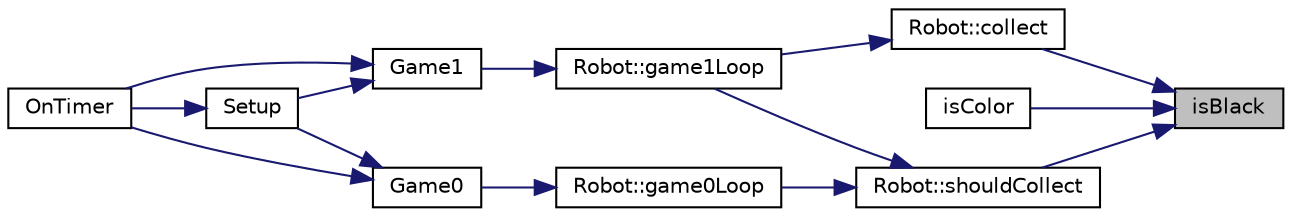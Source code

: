 digraph "isBlack"
{
 // LATEX_PDF_SIZE
  edge [fontname="Helvetica",fontsize="10",labelfontname="Helvetica",labelfontsize="10"];
  node [fontname="Helvetica",fontsize="10",shape=record];
  rankdir="RL";
  Node1 [label="isBlack",height=0.2,width=0.4,color="black", fillcolor="grey75", style="filled", fontcolor="black",tooltip=" "];
  Node1 -> Node2 [dir="back",color="midnightblue",fontsize="10",style="solid",fontname="Helvetica"];
  Node2 [label="Robot::collect",height=0.2,width=0.4,color="black", fillcolor="white", style="filled",URL="$class_robot.html#abee8d3e53a745c33bb33e91d7a8748a4",tooltip="collects a point"];
  Node2 -> Node3 [dir="back",color="midnightblue",fontsize="10",style="solid",fontname="Helvetica"];
  Node3 [label="Robot::game1Loop",height=0.2,width=0.4,color="black", fillcolor="white", style="filled",URL="$class_robot.html#ac9cf2352bb94bb2c623610c61027d2db",tooltip="game loop for second map"];
  Node3 -> Node4 [dir="back",color="midnightblue",fontsize="10",style="solid",fontname="Helvetica"];
  Node4 [label="Game1",height=0.2,width=0.4,color="black", fillcolor="white", style="filled",URL="$_co_space_functions_8hpp.html#a452d724e739bd277b7419320c36fc6aa",tooltip=" "];
  Node4 -> Node5 [dir="back",color="midnightblue",fontsize="10",style="solid",fontname="Helvetica"];
  Node5 [label="OnTimer",height=0.2,width=0.4,color="black", fillcolor="white", style="filled",URL="$_co_space_functions_8cpp.html#ac6a4a9bd3e8000dffa847ce28b5e8c92",tooltip=" "];
  Node4 -> Node6 [dir="back",color="midnightblue",fontsize="10",style="solid",fontname="Helvetica"];
  Node6 [label="Setup",height=0.2,width=0.4,color="black", fillcolor="white", style="filled",URL="$_co_space_functions_8hpp.html#a769404f2985a027a0d626fedfd4de1e9",tooltip=" "];
  Node6 -> Node5 [dir="back",color="midnightblue",fontsize="10",style="solid",fontname="Helvetica"];
  Node1 -> Node7 [dir="back",color="midnightblue",fontsize="10",style="solid",fontname="Helvetica"];
  Node7 [label="isColor",height=0.2,width=0.4,color="black", fillcolor="white", style="filled",URL="$_color_recognition_8cpp.html#a3ef683233017dc6db53be1506bfc871b",tooltip=" "];
  Node1 -> Node8 [dir="back",color="midnightblue",fontsize="10",style="solid",fontname="Helvetica"];
  Node8 [label="Robot::shouldCollect",height=0.2,width=0.4,color="black", fillcolor="white", style="filled",URL="$class_robot.html#adb8f5af6a3be057b17b9d73ebf6eabbb",tooltip="decides whether collecting a point is a good idea or not"];
  Node8 -> Node9 [dir="back",color="midnightblue",fontsize="10",style="solid",fontname="Helvetica"];
  Node9 [label="Robot::game0Loop",height=0.2,width=0.4,color="black", fillcolor="white", style="filled",URL="$class_robot.html#a79fef2efeb1fc25fad40e2b0fa603652",tooltip="game loop for first map"];
  Node9 -> Node10 [dir="back",color="midnightblue",fontsize="10",style="solid",fontname="Helvetica"];
  Node10 [label="Game0",height=0.2,width=0.4,color="black", fillcolor="white", style="filled",URL="$_co_space_functions_8hpp.html#afdc6c3ee2b294f6379cf7141aa6f839d",tooltip=" "];
  Node10 -> Node5 [dir="back",color="midnightblue",fontsize="10",style="solid",fontname="Helvetica"];
  Node10 -> Node6 [dir="back",color="midnightblue",fontsize="10",style="solid",fontname="Helvetica"];
  Node8 -> Node3 [dir="back",color="midnightblue",fontsize="10",style="solid",fontname="Helvetica"];
}
